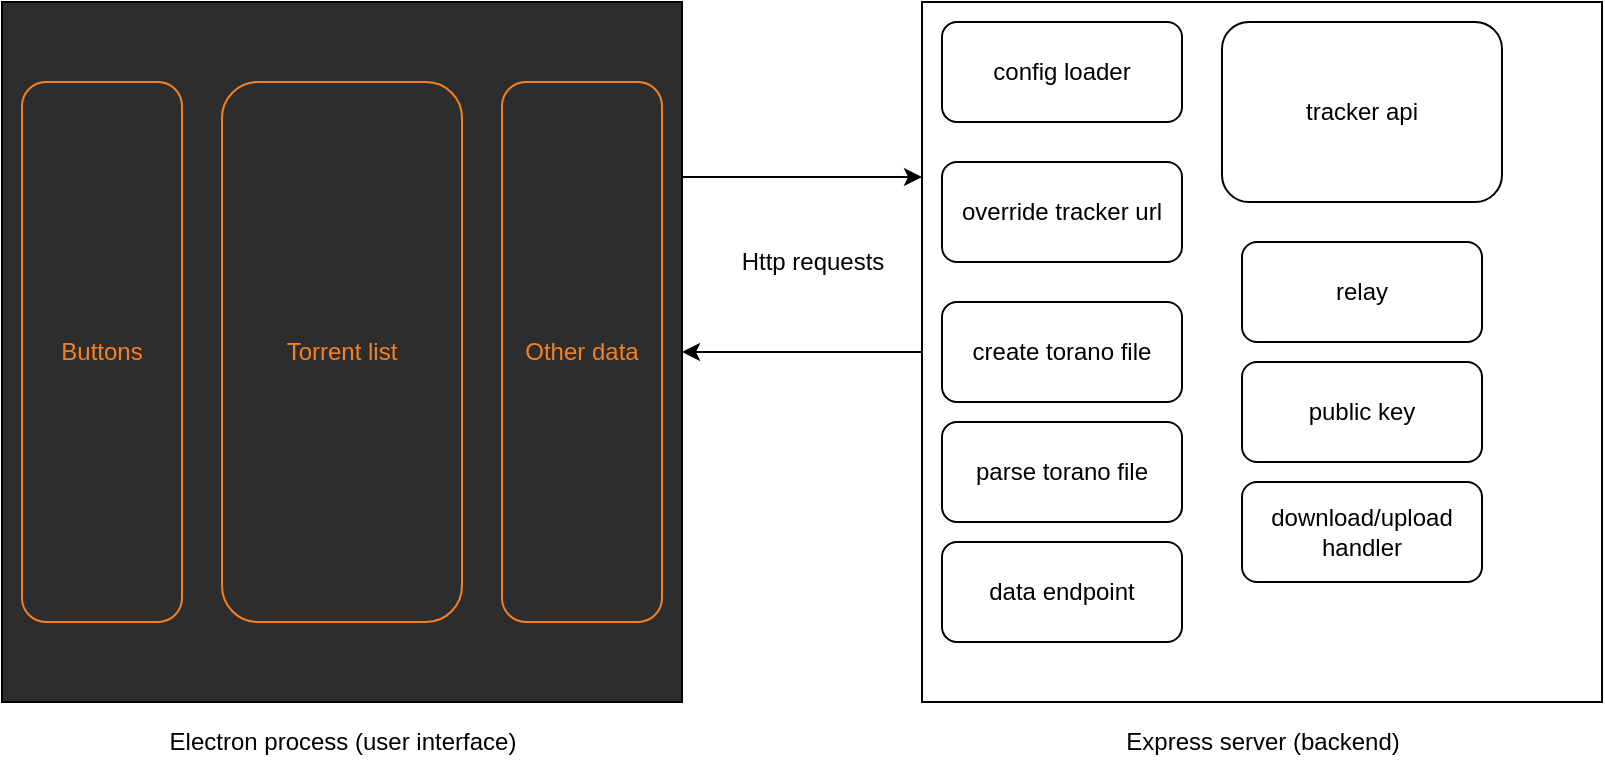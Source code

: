 <mxfile version="19.0.3" type="device"><diagram id="Oexw_PyfWNIUDqj72HOJ" name="Page-1"><mxGraphModel dx="1361" dy="903" grid="1" gridSize="10" guides="1" tooltips="1" connect="1" arrows="1" fold="1" page="1" pageScale="1" pageWidth="850" pageHeight="1100" math="0" shadow="0"><root><mxCell id="0"/><mxCell id="1" parent="0"/><mxCell id="-w5EnpOLiMAiIj7KnbC1-8" style="edgeStyle=orthogonalEdgeStyle;rounded=0;orthogonalLoop=1;jettySize=auto;html=1;exitX=1;exitY=0.25;exitDx=0;exitDy=0;entryX=0;entryY=0.25;entryDx=0;entryDy=0;" edge="1" parent="1" source="-w5EnpOLiMAiIj7KnbC1-1" target="-w5EnpOLiMAiIj7KnbC1-2"><mxGeometry relative="1" as="geometry"/></mxCell><mxCell id="-w5EnpOLiMAiIj7KnbC1-1" value="" style="rounded=0;whiteSpace=wrap;html=1;fillColor=#2d2d2d;" vertex="1" parent="1"><mxGeometry x="40" y="40" width="340" height="350" as="geometry"/></mxCell><mxCell id="-w5EnpOLiMAiIj7KnbC1-6" style="edgeStyle=orthogonalEdgeStyle;rounded=0;orthogonalLoop=1;jettySize=auto;html=1;exitX=0;exitY=0.5;exitDx=0;exitDy=0;entryX=1;entryY=0.5;entryDx=0;entryDy=0;" edge="1" parent="1" source="-w5EnpOLiMAiIj7KnbC1-2" target="-w5EnpOLiMAiIj7KnbC1-1"><mxGeometry relative="1" as="geometry"/></mxCell><mxCell id="-w5EnpOLiMAiIj7KnbC1-2" value="" style="rounded=0;whiteSpace=wrap;html=1;" vertex="1" parent="1"><mxGeometry x="500" y="40" width="340" height="350" as="geometry"/></mxCell><mxCell id="-w5EnpOLiMAiIj7KnbC1-3" value="Electron process (user interface)&lt;br&gt;" style="text;html=1;align=center;verticalAlign=middle;resizable=0;points=[];autosize=1;strokeColor=none;fillColor=none;" vertex="1" parent="1"><mxGeometry x="115" y="400" width="190" height="20" as="geometry"/></mxCell><mxCell id="-w5EnpOLiMAiIj7KnbC1-4" value="Express server (backend)&lt;br&gt;" style="text;html=1;align=center;verticalAlign=middle;resizable=0;points=[];autosize=1;strokeColor=none;fillColor=none;" vertex="1" parent="1"><mxGeometry x="595" y="400" width="150" height="20" as="geometry"/></mxCell><mxCell id="-w5EnpOLiMAiIj7KnbC1-7" value="Http requests" style="text;html=1;align=center;verticalAlign=middle;resizable=0;points=[];autosize=1;strokeColor=none;fillColor=none;" vertex="1" parent="1"><mxGeometry x="400" y="160" width="90" height="20" as="geometry"/></mxCell><mxCell id="-w5EnpOLiMAiIj7KnbC1-9" value="&lt;font color=&quot;#f48224&quot;&gt;Buttons&lt;/font&gt;" style="rounded=1;whiteSpace=wrap;html=1;fillColor=none;strokeColor=#f48224;" vertex="1" parent="1"><mxGeometry x="50" y="80" width="80" height="270" as="geometry"/></mxCell><mxCell id="-w5EnpOLiMAiIj7KnbC1-10" value="&lt;font color=&quot;#f48224&quot;&gt;Torrent list&lt;/font&gt;" style="rounded=1;whiteSpace=wrap;html=1;fillColor=none;strokeColor=#f48224;" vertex="1" parent="1"><mxGeometry x="150" y="80" width="120" height="270" as="geometry"/></mxCell><mxCell id="-w5EnpOLiMAiIj7KnbC1-12" value="&lt;font color=&quot;#f48224&quot;&gt;Other data&lt;/font&gt;" style="rounded=1;whiteSpace=wrap;html=1;fillColor=none;strokeColor=#f48224;" vertex="1" parent="1"><mxGeometry x="290" y="80" width="80" height="270" as="geometry"/></mxCell><mxCell id="-w5EnpOLiMAiIj7KnbC1-13" value="&lt;font color=&quot;#000000&quot;&gt;create torano file&lt;/font&gt;" style="rounded=1;whiteSpace=wrap;html=1;fontColor=#f48224;strokeColor=#000000;fillColor=default;" vertex="1" parent="1"><mxGeometry x="510" y="190" width="120" height="50" as="geometry"/></mxCell><mxCell id="-w5EnpOLiMAiIj7KnbC1-14" value="&lt;font color=&quot;#000000&quot;&gt;parse torano file&lt;/font&gt;" style="rounded=1;whiteSpace=wrap;html=1;fontColor=#f48224;strokeColor=#000000;fillColor=default;" vertex="1" parent="1"><mxGeometry x="510" y="250" width="120" height="50" as="geometry"/></mxCell><mxCell id="-w5EnpOLiMAiIj7KnbC1-15" value="&lt;font color=&quot;#000000&quot;&gt;relay&lt;/font&gt;" style="rounded=1;whiteSpace=wrap;html=1;fontColor=#f48224;strokeColor=#000000;fillColor=default;" vertex="1" parent="1"><mxGeometry x="660" y="160" width="120" height="50" as="geometry"/></mxCell><mxCell id="-w5EnpOLiMAiIj7KnbC1-16" value="&lt;font color=&quot;#000000&quot;&gt;public key&lt;/font&gt;" style="rounded=1;whiteSpace=wrap;html=1;fontColor=#f48224;strokeColor=#000000;fillColor=default;" vertex="1" parent="1"><mxGeometry x="660" y="220" width="120" height="50" as="geometry"/></mxCell><mxCell id="-w5EnpOLiMAiIj7KnbC1-17" value="&lt;font color=&quot;#000000&quot;&gt;tracker api&lt;br&gt;&lt;/font&gt;" style="rounded=1;whiteSpace=wrap;html=1;fontColor=#f48224;strokeColor=#000000;fillColor=default;" vertex="1" parent="1"><mxGeometry x="650" y="50" width="140" height="90" as="geometry"/></mxCell><mxCell id="-w5EnpOLiMAiIj7KnbC1-19" value="&lt;font color=&quot;#000000&quot;&gt;override tracker url&lt;/font&gt;" style="rounded=1;whiteSpace=wrap;html=1;fontColor=#f48224;strokeColor=#000000;fillColor=default;" vertex="1" parent="1"><mxGeometry x="510" y="120" width="120" height="50" as="geometry"/></mxCell><mxCell id="-w5EnpOLiMAiIj7KnbC1-20" value="&lt;font color=&quot;#000000&quot;&gt;config loader&lt;/font&gt;" style="rounded=1;whiteSpace=wrap;html=1;fontColor=#f48224;strokeColor=#000000;fillColor=default;" vertex="1" parent="1"><mxGeometry x="510" y="50" width="120" height="50" as="geometry"/></mxCell><mxCell id="-w5EnpOLiMAiIj7KnbC1-21" value="&lt;font color=&quot;#000000&quot;&gt;download/upload handler&lt;/font&gt;" style="rounded=1;whiteSpace=wrap;html=1;fontColor=#f48224;strokeColor=#000000;fillColor=default;" vertex="1" parent="1"><mxGeometry x="660" y="280" width="120" height="50" as="geometry"/></mxCell><mxCell id="-w5EnpOLiMAiIj7KnbC1-22" value="&lt;font color=&quot;#000000&quot;&gt;data endpoint&lt;/font&gt;" style="rounded=1;whiteSpace=wrap;html=1;fontColor=#f48224;strokeColor=#000000;fillColor=default;" vertex="1" parent="1"><mxGeometry x="510" y="310" width="120" height="50" as="geometry"/></mxCell></root></mxGraphModel></diagram></mxfile>